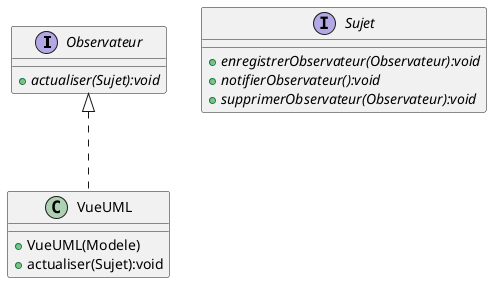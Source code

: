 @startuml
interface Observateur {
+{abstract} actualiser(Sujet):void
}

class VueUML {
+VueUML(Modele)
+actualiser(Sujet):void
}

interface Sujet {
+{abstract} enregistrerObservateur(Observateur):void
+{abstract} notifierObservateur():void
+{abstract} supprimerObservateur(Observateur):void
}

VueUML .u.|> Observateur : ""
@enduml